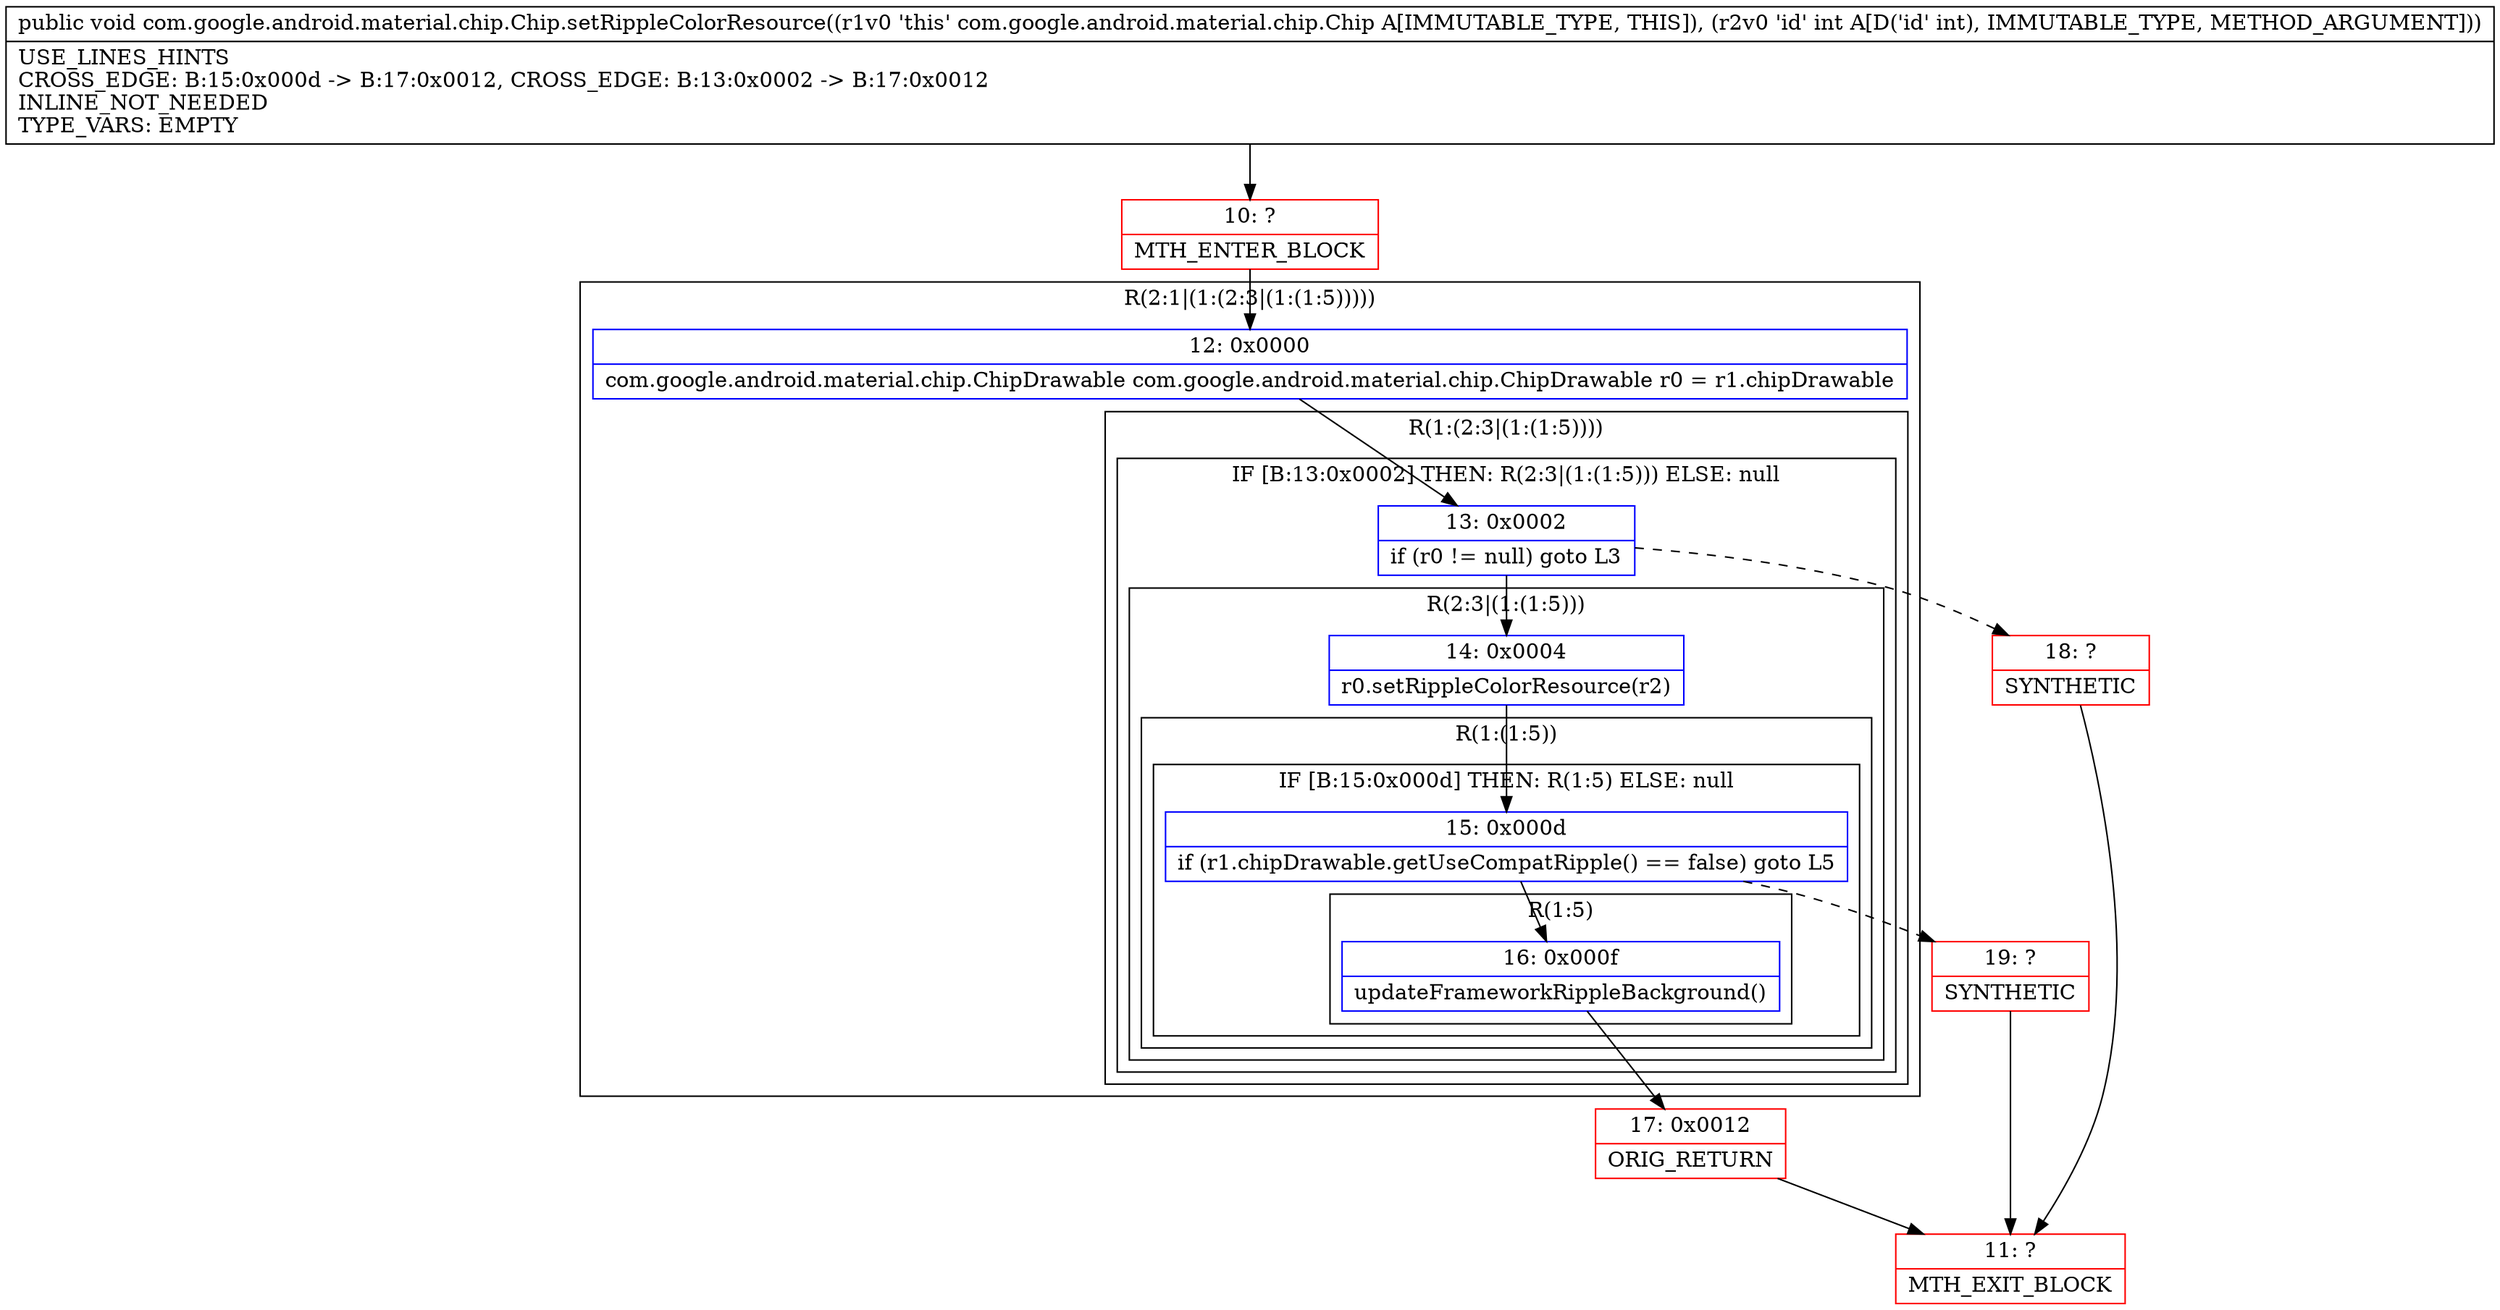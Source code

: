 digraph "CFG forcom.google.android.material.chip.Chip.setRippleColorResource(I)V" {
subgraph cluster_Region_332797829 {
label = "R(2:1|(1:(2:3|(1:(1:5)))))";
node [shape=record,color=blue];
Node_12 [shape=record,label="{12\:\ 0x0000|com.google.android.material.chip.ChipDrawable com.google.android.material.chip.ChipDrawable r0 = r1.chipDrawable\l}"];
subgraph cluster_Region_43442750 {
label = "R(1:(2:3|(1:(1:5))))";
node [shape=record,color=blue];
subgraph cluster_IfRegion_2029838441 {
label = "IF [B:13:0x0002] THEN: R(2:3|(1:(1:5))) ELSE: null";
node [shape=record,color=blue];
Node_13 [shape=record,label="{13\:\ 0x0002|if (r0 != null) goto L3\l}"];
subgraph cluster_Region_101603926 {
label = "R(2:3|(1:(1:5)))";
node [shape=record,color=blue];
Node_14 [shape=record,label="{14\:\ 0x0004|r0.setRippleColorResource(r2)\l}"];
subgraph cluster_Region_87411718 {
label = "R(1:(1:5))";
node [shape=record,color=blue];
subgraph cluster_IfRegion_818650501 {
label = "IF [B:15:0x000d] THEN: R(1:5) ELSE: null";
node [shape=record,color=blue];
Node_15 [shape=record,label="{15\:\ 0x000d|if (r1.chipDrawable.getUseCompatRipple() == false) goto L5\l}"];
subgraph cluster_Region_1404835327 {
label = "R(1:5)";
node [shape=record,color=blue];
Node_16 [shape=record,label="{16\:\ 0x000f|updateFrameworkRippleBackground()\l}"];
}
}
}
}
}
}
}
Node_10 [shape=record,color=red,label="{10\:\ ?|MTH_ENTER_BLOCK\l}"];
Node_17 [shape=record,color=red,label="{17\:\ 0x0012|ORIG_RETURN\l}"];
Node_11 [shape=record,color=red,label="{11\:\ ?|MTH_EXIT_BLOCK\l}"];
Node_19 [shape=record,color=red,label="{19\:\ ?|SYNTHETIC\l}"];
Node_18 [shape=record,color=red,label="{18\:\ ?|SYNTHETIC\l}"];
MethodNode[shape=record,label="{public void com.google.android.material.chip.Chip.setRippleColorResource((r1v0 'this' com.google.android.material.chip.Chip A[IMMUTABLE_TYPE, THIS]), (r2v0 'id' int A[D('id' int), IMMUTABLE_TYPE, METHOD_ARGUMENT]))  | USE_LINES_HINTS\lCROSS_EDGE: B:15:0x000d \-\> B:17:0x0012, CROSS_EDGE: B:13:0x0002 \-\> B:17:0x0012\lINLINE_NOT_NEEDED\lTYPE_VARS: EMPTY\l}"];
MethodNode -> Node_10;Node_12 -> Node_13;
Node_13 -> Node_14;
Node_13 -> Node_18[style=dashed];
Node_14 -> Node_15;
Node_15 -> Node_16;
Node_15 -> Node_19[style=dashed];
Node_16 -> Node_17;
Node_10 -> Node_12;
Node_17 -> Node_11;
Node_19 -> Node_11;
Node_18 -> Node_11;
}

